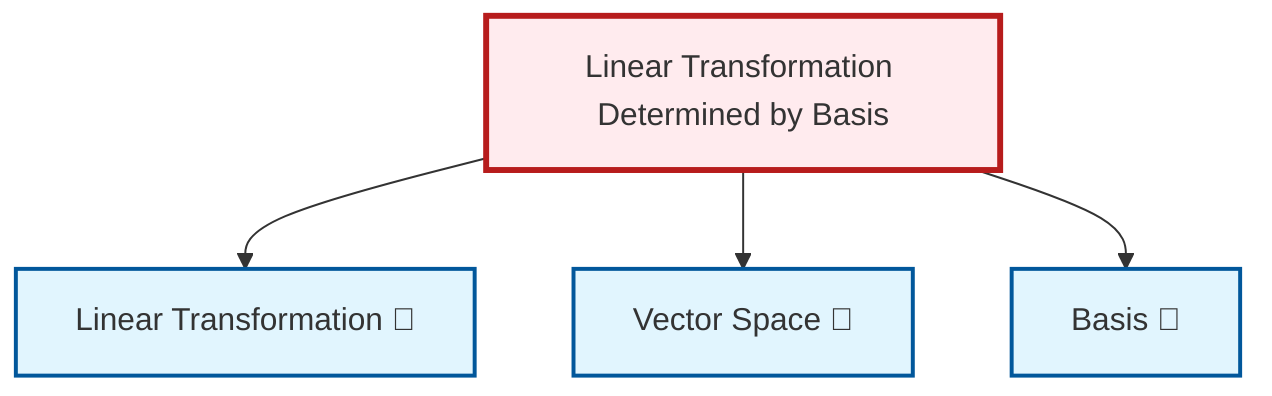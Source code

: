 graph TD
    classDef definition fill:#e1f5fe,stroke:#01579b,stroke-width:2px
    classDef theorem fill:#f3e5f5,stroke:#4a148c,stroke-width:2px
    classDef axiom fill:#fff3e0,stroke:#e65100,stroke-width:2px
    classDef example fill:#e8f5e9,stroke:#1b5e20,stroke-width:2px
    classDef current fill:#ffebee,stroke:#b71c1c,stroke-width:3px
    def-vector-space["Vector Space 📝"]:::definition
    thm-linear-transformation-basis["Linear Transformation Determined by Basis"]:::theorem
    def-basis["Basis 📝"]:::definition
    def-linear-transformation["Linear Transformation 📝"]:::definition
    thm-linear-transformation-basis --> def-linear-transformation
    thm-linear-transformation-basis --> def-vector-space
    thm-linear-transformation-basis --> def-basis
    class thm-linear-transformation-basis current